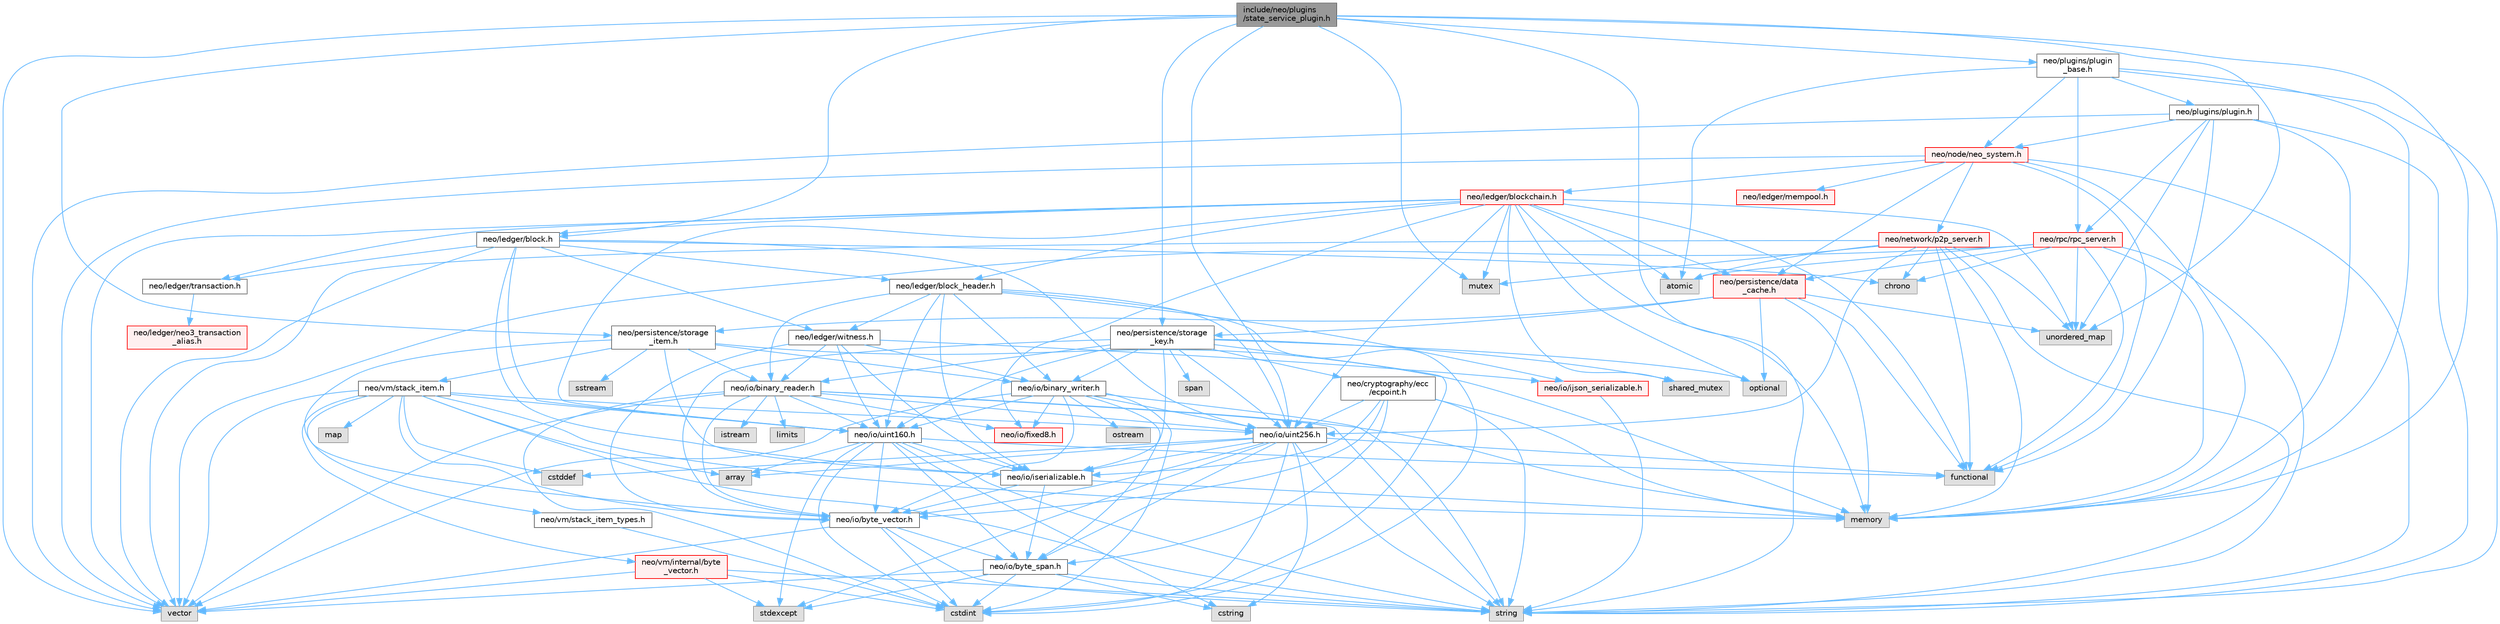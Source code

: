 digraph "include/neo/plugins/state_service_plugin.h"
{
 // LATEX_PDF_SIZE
  bgcolor="transparent";
  edge [fontname=Helvetica,fontsize=10,labelfontname=Helvetica,labelfontsize=10];
  node [fontname=Helvetica,fontsize=10,shape=box,height=0.2,width=0.4];
  Node1 [id="Node000001",label="include/neo/plugins\l/state_service_plugin.h",height=0.2,width=0.4,color="gray40", fillcolor="grey60", style="filled", fontcolor="black",tooltip=" "];
  Node1 -> Node2 [id="edge1_Node000001_Node000002",color="steelblue1",style="solid",tooltip=" "];
  Node2 [id="Node000002",label="neo/io/uint256.h",height=0.2,width=0.4,color="grey40", fillcolor="white", style="filled",URL="$uint256_8h.html",tooltip=" "];
  Node2 -> Node3 [id="edge2_Node000002_Node000003",color="steelblue1",style="solid",tooltip=" "];
  Node3 [id="Node000003",label="neo/io/byte_span.h",height=0.2,width=0.4,color="grey40", fillcolor="white", style="filled",URL="$io_2byte__span_8h.html",tooltip=" "];
  Node3 -> Node4 [id="edge3_Node000003_Node000004",color="steelblue1",style="solid",tooltip=" "];
  Node4 [id="Node000004",label="cstdint",height=0.2,width=0.4,color="grey60", fillcolor="#E0E0E0", style="filled",tooltip=" "];
  Node3 -> Node5 [id="edge4_Node000003_Node000005",color="steelblue1",style="solid",tooltip=" "];
  Node5 [id="Node000005",label="cstring",height=0.2,width=0.4,color="grey60", fillcolor="#E0E0E0", style="filled",tooltip=" "];
  Node3 -> Node6 [id="edge5_Node000003_Node000006",color="steelblue1",style="solid",tooltip=" "];
  Node6 [id="Node000006",label="stdexcept",height=0.2,width=0.4,color="grey60", fillcolor="#E0E0E0", style="filled",tooltip=" "];
  Node3 -> Node7 [id="edge6_Node000003_Node000007",color="steelblue1",style="solid",tooltip=" "];
  Node7 [id="Node000007",label="string",height=0.2,width=0.4,color="grey60", fillcolor="#E0E0E0", style="filled",tooltip=" "];
  Node3 -> Node8 [id="edge7_Node000003_Node000008",color="steelblue1",style="solid",tooltip=" "];
  Node8 [id="Node000008",label="vector",height=0.2,width=0.4,color="grey60", fillcolor="#E0E0E0", style="filled",tooltip=" "];
  Node2 -> Node9 [id="edge8_Node000002_Node000009",color="steelblue1",style="solid",tooltip=" "];
  Node9 [id="Node000009",label="neo/io/byte_vector.h",height=0.2,width=0.4,color="grey40", fillcolor="white", style="filled",URL="$io_2byte__vector_8h.html",tooltip=" "];
  Node9 -> Node3 [id="edge9_Node000009_Node000003",color="steelblue1",style="solid",tooltip=" "];
  Node9 -> Node4 [id="edge10_Node000009_Node000004",color="steelblue1",style="solid",tooltip=" "];
  Node9 -> Node7 [id="edge11_Node000009_Node000007",color="steelblue1",style="solid",tooltip=" "];
  Node9 -> Node8 [id="edge12_Node000009_Node000008",color="steelblue1",style="solid",tooltip=" "];
  Node2 -> Node10 [id="edge13_Node000002_Node000010",color="steelblue1",style="solid",tooltip=" "];
  Node10 [id="Node000010",label="neo/io/iserializable.h",height=0.2,width=0.4,color="grey40", fillcolor="white", style="filled",URL="$iserializable_8h.html",tooltip=" "];
  Node10 -> Node3 [id="edge14_Node000010_Node000003",color="steelblue1",style="solid",tooltip=" "];
  Node10 -> Node9 [id="edge15_Node000010_Node000009",color="steelblue1",style="solid",tooltip=" "];
  Node10 -> Node11 [id="edge16_Node000010_Node000011",color="steelblue1",style="solid",tooltip=" "];
  Node11 [id="Node000011",label="memory",height=0.2,width=0.4,color="grey60", fillcolor="#E0E0E0", style="filled",tooltip=" "];
  Node2 -> Node12 [id="edge17_Node000002_Node000012",color="steelblue1",style="solid",tooltip=" "];
  Node12 [id="Node000012",label="array",height=0.2,width=0.4,color="grey60", fillcolor="#E0E0E0", style="filled",tooltip=" "];
  Node2 -> Node13 [id="edge18_Node000002_Node000013",color="steelblue1",style="solid",tooltip=" "];
  Node13 [id="Node000013",label="cstddef",height=0.2,width=0.4,color="grey60", fillcolor="#E0E0E0", style="filled",tooltip=" "];
  Node2 -> Node4 [id="edge19_Node000002_Node000004",color="steelblue1",style="solid",tooltip=" "];
  Node2 -> Node5 [id="edge20_Node000002_Node000005",color="steelblue1",style="solid",tooltip=" "];
  Node2 -> Node14 [id="edge21_Node000002_Node000014",color="steelblue1",style="solid",tooltip=" "];
  Node14 [id="Node000014",label="functional",height=0.2,width=0.4,color="grey60", fillcolor="#E0E0E0", style="filled",tooltip=" "];
  Node2 -> Node6 [id="edge22_Node000002_Node000006",color="steelblue1",style="solid",tooltip=" "];
  Node2 -> Node7 [id="edge23_Node000002_Node000007",color="steelblue1",style="solid",tooltip=" "];
  Node1 -> Node15 [id="edge24_Node000001_Node000015",color="steelblue1",style="solid",tooltip=" "];
  Node15 [id="Node000015",label="neo/ledger/block.h",height=0.2,width=0.4,color="grey40", fillcolor="white", style="filled",URL="$ledger_2block_8h.html",tooltip=" "];
  Node15 -> Node10 [id="edge25_Node000015_Node000010",color="steelblue1",style="solid",tooltip=" "];
  Node15 -> Node16 [id="edge26_Node000015_Node000016",color="steelblue1",style="solid",tooltip=" "];
  Node16 [id="Node000016",label="neo/io/uint160.h",height=0.2,width=0.4,color="grey40", fillcolor="white", style="filled",URL="$uint160_8h.html",tooltip=" "];
  Node16 -> Node3 [id="edge27_Node000016_Node000003",color="steelblue1",style="solid",tooltip=" "];
  Node16 -> Node9 [id="edge28_Node000016_Node000009",color="steelblue1",style="solid",tooltip=" "];
  Node16 -> Node10 [id="edge29_Node000016_Node000010",color="steelblue1",style="solid",tooltip=" "];
  Node16 -> Node12 [id="edge30_Node000016_Node000012",color="steelblue1",style="solid",tooltip=" "];
  Node16 -> Node4 [id="edge31_Node000016_Node000004",color="steelblue1",style="solid",tooltip=" "];
  Node16 -> Node5 [id="edge32_Node000016_Node000005",color="steelblue1",style="solid",tooltip=" "];
  Node16 -> Node14 [id="edge33_Node000016_Node000014",color="steelblue1",style="solid",tooltip=" "];
  Node16 -> Node6 [id="edge34_Node000016_Node000006",color="steelblue1",style="solid",tooltip=" "];
  Node16 -> Node7 [id="edge35_Node000016_Node000007",color="steelblue1",style="solid",tooltip=" "];
  Node15 -> Node2 [id="edge36_Node000015_Node000002",color="steelblue1",style="solid",tooltip=" "];
  Node15 -> Node17 [id="edge37_Node000015_Node000017",color="steelblue1",style="solid",tooltip=" "];
  Node17 [id="Node000017",label="neo/ledger/block_header.h",height=0.2,width=0.4,color="grey40", fillcolor="white", style="filled",URL="$block__header_8h.html",tooltip=" "];
  Node17 -> Node18 [id="edge38_Node000017_Node000018",color="steelblue1",style="solid",tooltip=" "];
  Node18 [id="Node000018",label="neo/io/binary_reader.h",height=0.2,width=0.4,color="grey40", fillcolor="white", style="filled",URL="$binary__reader_8h.html",tooltip=" "];
  Node18 -> Node9 [id="edge39_Node000018_Node000009",color="steelblue1",style="solid",tooltip=" "];
  Node18 -> Node19 [id="edge40_Node000018_Node000019",color="steelblue1",style="solid",tooltip=" "];
  Node19 [id="Node000019",label="neo/io/fixed8.h",height=0.2,width=0.4,color="red", fillcolor="#FFF0F0", style="filled",URL="$io_2fixed8_8h.html",tooltip=" "];
  Node18 -> Node16 [id="edge41_Node000018_Node000016",color="steelblue1",style="solid",tooltip=" "];
  Node18 -> Node2 [id="edge42_Node000018_Node000002",color="steelblue1",style="solid",tooltip=" "];
  Node18 -> Node4 [id="edge43_Node000018_Node000004",color="steelblue1",style="solid",tooltip=" "];
  Node18 -> Node22 [id="edge44_Node000018_Node000022",color="steelblue1",style="solid",tooltip=" "];
  Node22 [id="Node000022",label="istream",height=0.2,width=0.4,color="grey60", fillcolor="#E0E0E0", style="filled",tooltip=" "];
  Node18 -> Node21 [id="edge45_Node000018_Node000021",color="steelblue1",style="solid",tooltip=" "];
  Node21 [id="Node000021",label="limits",height=0.2,width=0.4,color="grey60", fillcolor="#E0E0E0", style="filled",tooltip=" "];
  Node18 -> Node11 [id="edge46_Node000018_Node000011",color="steelblue1",style="solid",tooltip=" "];
  Node18 -> Node7 [id="edge47_Node000018_Node000007",color="steelblue1",style="solid",tooltip=" "];
  Node18 -> Node8 [id="edge48_Node000018_Node000008",color="steelblue1",style="solid",tooltip=" "];
  Node17 -> Node23 [id="edge49_Node000017_Node000023",color="steelblue1",style="solid",tooltip=" "];
  Node23 [id="Node000023",label="neo/io/binary_writer.h",height=0.2,width=0.4,color="grey40", fillcolor="white", style="filled",URL="$binary__writer_8h.html",tooltip=" "];
  Node23 -> Node3 [id="edge50_Node000023_Node000003",color="steelblue1",style="solid",tooltip=" "];
  Node23 -> Node9 [id="edge51_Node000023_Node000009",color="steelblue1",style="solid",tooltip=" "];
  Node23 -> Node19 [id="edge52_Node000023_Node000019",color="steelblue1",style="solid",tooltip=" "];
  Node23 -> Node16 [id="edge53_Node000023_Node000016",color="steelblue1",style="solid",tooltip=" "];
  Node23 -> Node2 [id="edge54_Node000023_Node000002",color="steelblue1",style="solid",tooltip=" "];
  Node23 -> Node4 [id="edge55_Node000023_Node000004",color="steelblue1",style="solid",tooltip=" "];
  Node23 -> Node24 [id="edge56_Node000023_Node000024",color="steelblue1",style="solid",tooltip=" "];
  Node24 [id="Node000024",label="ostream",height=0.2,width=0.4,color="grey60", fillcolor="#E0E0E0", style="filled",tooltip=" "];
  Node23 -> Node7 [id="edge57_Node000023_Node000007",color="steelblue1",style="solid",tooltip=" "];
  Node23 -> Node8 [id="edge58_Node000023_Node000008",color="steelblue1",style="solid",tooltip=" "];
  Node17 -> Node25 [id="edge59_Node000017_Node000025",color="steelblue1",style="solid",tooltip=" "];
  Node25 [id="Node000025",label="neo/io/ijson_serializable.h",height=0.2,width=0.4,color="red", fillcolor="#FFF0F0", style="filled",URL="$ijson__serializable_8h.html",tooltip=" "];
  Node25 -> Node7 [id="edge60_Node000025_Node000007",color="steelblue1",style="solid",tooltip=" "];
  Node17 -> Node10 [id="edge61_Node000017_Node000010",color="steelblue1",style="solid",tooltip=" "];
  Node17 -> Node16 [id="edge62_Node000017_Node000016",color="steelblue1",style="solid",tooltip=" "];
  Node17 -> Node2 [id="edge63_Node000017_Node000002",color="steelblue1",style="solid",tooltip=" "];
  Node17 -> Node49 [id="edge64_Node000017_Node000049",color="steelblue1",style="solid",tooltip=" "];
  Node49 [id="Node000049",label="neo/ledger/witness.h",height=0.2,width=0.4,color="grey40", fillcolor="white", style="filled",URL="$ledger_2witness_8h.html",tooltip=" "];
  Node49 -> Node18 [id="edge65_Node000049_Node000018",color="steelblue1",style="solid",tooltip=" "];
  Node49 -> Node23 [id="edge66_Node000049_Node000023",color="steelblue1",style="solid",tooltip=" "];
  Node49 -> Node9 [id="edge67_Node000049_Node000009",color="steelblue1",style="solid",tooltip=" "];
  Node49 -> Node25 [id="edge68_Node000049_Node000025",color="steelblue1",style="solid",tooltip=" "];
  Node49 -> Node10 [id="edge69_Node000049_Node000010",color="steelblue1",style="solid",tooltip=" "];
  Node49 -> Node16 [id="edge70_Node000049_Node000016",color="steelblue1",style="solid",tooltip=" "];
  Node17 -> Node4 [id="edge71_Node000017_Node000004",color="steelblue1",style="solid",tooltip=" "];
  Node15 -> Node50 [id="edge72_Node000015_Node000050",color="steelblue1",style="solid",tooltip=" "];
  Node50 [id="Node000050",label="neo/ledger/transaction.h",height=0.2,width=0.4,color="grey40", fillcolor="white", style="filled",URL="$ledger_2transaction_8h.html",tooltip=" "];
  Node50 -> Node51 [id="edge73_Node000050_Node000051",color="steelblue1",style="solid",tooltip=" "];
  Node51 [id="Node000051",label="neo/ledger/neo3_transaction\l_alias.h",height=0.2,width=0.4,color="red", fillcolor="#FFF0F0", style="filled",URL="$neo3__transaction__alias_8h.html",tooltip=" "];
  Node15 -> Node49 [id="edge74_Node000015_Node000049",color="steelblue1",style="solid",tooltip=" "];
  Node15 -> Node65 [id="edge75_Node000015_Node000065",color="steelblue1",style="solid",tooltip=" "];
  Node65 [id="Node000065",label="chrono",height=0.2,width=0.4,color="grey60", fillcolor="#E0E0E0", style="filled",tooltip=" "];
  Node15 -> Node8 [id="edge76_Node000015_Node000008",color="steelblue1",style="solid",tooltip=" "];
  Node1 -> Node66 [id="edge77_Node000001_Node000066",color="steelblue1",style="solid",tooltip=" "];
  Node66 [id="Node000066",label="neo/persistence/storage\l_item.h",height=0.2,width=0.4,color="grey40", fillcolor="white", style="filled",URL="$persistence_2storage__item_8h.html",tooltip=" "];
  Node66 -> Node18 [id="edge78_Node000066_Node000018",color="steelblue1",style="solid",tooltip=" "];
  Node66 -> Node23 [id="edge79_Node000066_Node000023",color="steelblue1",style="solid",tooltip=" "];
  Node66 -> Node9 [id="edge80_Node000066_Node000009",color="steelblue1",style="solid",tooltip=" "];
  Node66 -> Node10 [id="edge81_Node000066_Node000010",color="steelblue1",style="solid",tooltip=" "];
  Node66 -> Node67 [id="edge82_Node000066_Node000067",color="steelblue1",style="solid",tooltip=" "];
  Node67 [id="Node000067",label="neo/vm/stack_item.h",height=0.2,width=0.4,color="grey40", fillcolor="white", style="filled",URL="$stack__item_8h.html",tooltip=" "];
  Node67 -> Node9 [id="edge83_Node000067_Node000009",color="steelblue1",style="solid",tooltip=" "];
  Node67 -> Node16 [id="edge84_Node000067_Node000016",color="steelblue1",style="solid",tooltip=" "];
  Node67 -> Node2 [id="edge85_Node000067_Node000002",color="steelblue1",style="solid",tooltip=" "];
  Node67 -> Node68 [id="edge86_Node000067_Node000068",color="steelblue1",style="solid",tooltip=" "];
  Node68 [id="Node000068",label="neo/vm/internal/byte\l_vector.h",height=0.2,width=0.4,color="red", fillcolor="#FFF0F0", style="filled",URL="$vm_2internal_2byte__vector_8h.html",tooltip=" "];
  Node68 -> Node4 [id="edge87_Node000068_Node000004",color="steelblue1",style="solid",tooltip=" "];
  Node68 -> Node6 [id="edge88_Node000068_Node000006",color="steelblue1",style="solid",tooltip=" "];
  Node68 -> Node7 [id="edge89_Node000068_Node000007",color="steelblue1",style="solid",tooltip=" "];
  Node68 -> Node8 [id="edge90_Node000068_Node000008",color="steelblue1",style="solid",tooltip=" "];
  Node67 -> Node70 [id="edge91_Node000067_Node000070",color="steelblue1",style="solid",tooltip=" "];
  Node70 [id="Node000070",label="neo/vm/stack_item_types.h",height=0.2,width=0.4,color="grey40", fillcolor="white", style="filled",URL="$stack__item__types_8h.html",tooltip=" "];
  Node70 -> Node4 [id="edge92_Node000070_Node000004",color="steelblue1",style="solid",tooltip=" "];
  Node67 -> Node12 [id="edge93_Node000067_Node000012",color="steelblue1",style="solid",tooltip=" "];
  Node67 -> Node13 [id="edge94_Node000067_Node000013",color="steelblue1",style="solid",tooltip=" "];
  Node67 -> Node33 [id="edge95_Node000067_Node000033",color="steelblue1",style="solid",tooltip=" "];
  Node33 [id="Node000033",label="map",height=0.2,width=0.4,color="grey60", fillcolor="#E0E0E0", style="filled",tooltip=" "];
  Node67 -> Node11 [id="edge96_Node000067_Node000011",color="steelblue1",style="solid",tooltip=" "];
  Node67 -> Node7 [id="edge97_Node000067_Node000007",color="steelblue1",style="solid",tooltip=" "];
  Node67 -> Node8 [id="edge98_Node000067_Node000008",color="steelblue1",style="solid",tooltip=" "];
  Node66 -> Node11 [id="edge99_Node000066_Node000011",color="steelblue1",style="solid",tooltip=" "];
  Node66 -> Node71 [id="edge100_Node000066_Node000071",color="steelblue1",style="solid",tooltip=" "];
  Node71 [id="Node000071",label="sstream",height=0.2,width=0.4,color="grey60", fillcolor="#E0E0E0", style="filled",tooltip=" "];
  Node1 -> Node72 [id="edge101_Node000001_Node000072",color="steelblue1",style="solid",tooltip=" "];
  Node72 [id="Node000072",label="neo/persistence/storage\l_key.h",height=0.2,width=0.4,color="grey40", fillcolor="white", style="filled",URL="$persistence_2storage__key_8h.html",tooltip=" "];
  Node72 -> Node55 [id="edge102_Node000072_Node000055",color="steelblue1",style="solid",tooltip=" "];
  Node55 [id="Node000055",label="neo/cryptography/ecc\l/ecpoint.h",height=0.2,width=0.4,color="grey40", fillcolor="white", style="filled",URL="$ecpoint_8h.html",tooltip=" "];
  Node55 -> Node3 [id="edge103_Node000055_Node000003",color="steelblue1",style="solid",tooltip=" "];
  Node55 -> Node9 [id="edge104_Node000055_Node000009",color="steelblue1",style="solid",tooltip=" "];
  Node55 -> Node10 [id="edge105_Node000055_Node000010",color="steelblue1",style="solid",tooltip=" "];
  Node55 -> Node2 [id="edge106_Node000055_Node000002",color="steelblue1",style="solid",tooltip=" "];
  Node55 -> Node11 [id="edge107_Node000055_Node000011",color="steelblue1",style="solid",tooltip=" "];
  Node55 -> Node7 [id="edge108_Node000055_Node000007",color="steelblue1",style="solid",tooltip=" "];
  Node72 -> Node18 [id="edge109_Node000072_Node000018",color="steelblue1",style="solid",tooltip=" "];
  Node72 -> Node23 [id="edge110_Node000072_Node000023",color="steelblue1",style="solid",tooltip=" "];
  Node72 -> Node9 [id="edge111_Node000072_Node000009",color="steelblue1",style="solid",tooltip=" "];
  Node72 -> Node10 [id="edge112_Node000072_Node000010",color="steelblue1",style="solid",tooltip=" "];
  Node72 -> Node16 [id="edge113_Node000072_Node000016",color="steelblue1",style="solid",tooltip=" "];
  Node72 -> Node2 [id="edge114_Node000072_Node000002",color="steelblue1",style="solid",tooltip=" "];
  Node72 -> Node4 [id="edge115_Node000072_Node000004",color="steelblue1",style="solid",tooltip=" "];
  Node72 -> Node57 [id="edge116_Node000072_Node000057",color="steelblue1",style="solid",tooltip=" "];
  Node57 [id="Node000057",label="optional",height=0.2,width=0.4,color="grey60", fillcolor="#E0E0E0", style="filled",tooltip=" "];
  Node72 -> Node73 [id="edge117_Node000072_Node000073",color="steelblue1",style="solid",tooltip=" "];
  Node73 [id="Node000073",label="shared_mutex",height=0.2,width=0.4,color="grey60", fillcolor="#E0E0E0", style="filled",tooltip=" "];
  Node72 -> Node74 [id="edge118_Node000072_Node000074",color="steelblue1",style="solid",tooltip=" "];
  Node74 [id="Node000074",label="span",height=0.2,width=0.4,color="grey60", fillcolor="#E0E0E0", style="filled",tooltip=" "];
  Node1 -> Node75 [id="edge119_Node000001_Node000075",color="steelblue1",style="solid",tooltip=" "];
  Node75 [id="Node000075",label="neo/plugins/plugin\l_base.h",height=0.2,width=0.4,color="grey40", fillcolor="white", style="filled",URL="$plugin__base_8h.html",tooltip=" "];
  Node75 -> Node76 [id="edge120_Node000075_Node000076",color="steelblue1",style="solid",tooltip=" "];
  Node76 [id="Node000076",label="neo/node/neo_system.h",height=0.2,width=0.4,color="red", fillcolor="#FFF0F0", style="filled",URL="$node_2neo__system_8h.html",tooltip=" "];
  Node76 -> Node77 [id="edge121_Node000076_Node000077",color="steelblue1",style="solid",tooltip=" "];
  Node77 [id="Node000077",label="neo/ledger/blockchain.h",height=0.2,width=0.4,color="red", fillcolor="#FFF0F0", style="filled",URL="$blockchain_8h.html",tooltip=" "];
  Node77 -> Node15 [id="edge122_Node000077_Node000015",color="steelblue1",style="solid",tooltip=" "];
  Node77 -> Node17 [id="edge123_Node000077_Node000017",color="steelblue1",style="solid",tooltip=" "];
  Node77 -> Node50 [id="edge124_Node000077_Node000050",color="steelblue1",style="solid",tooltip=" "];
  Node77 -> Node19 [id="edge125_Node000077_Node000019",color="steelblue1",style="solid",tooltip=" "];
  Node77 -> Node16 [id="edge126_Node000077_Node000016",color="steelblue1",style="solid",tooltip=" "];
  Node77 -> Node2 [id="edge127_Node000077_Node000002",color="steelblue1",style="solid",tooltip=" "];
  Node77 -> Node82 [id="edge128_Node000077_Node000082",color="steelblue1",style="solid",tooltip=" "];
  Node82 [id="Node000082",label="neo/persistence/data\l_cache.h",height=0.2,width=0.4,color="red", fillcolor="#FFF0F0", style="filled",URL="$data__cache_8h.html",tooltip=" "];
  Node82 -> Node66 [id="edge129_Node000082_Node000066",color="steelblue1",style="solid",tooltip=" "];
  Node82 -> Node72 [id="edge130_Node000082_Node000072",color="steelblue1",style="solid",tooltip=" "];
  Node82 -> Node14 [id="edge131_Node000082_Node000014",color="steelblue1",style="solid",tooltip=" "];
  Node82 -> Node11 [id="edge132_Node000082_Node000011",color="steelblue1",style="solid",tooltip=" "];
  Node82 -> Node57 [id="edge133_Node000082_Node000057",color="steelblue1",style="solid",tooltip=" "];
  Node82 -> Node36 [id="edge134_Node000082_Node000036",color="steelblue1",style="solid",tooltip=" "];
  Node36 [id="Node000036",label="unordered_map",height=0.2,width=0.4,color="grey60", fillcolor="#E0E0E0", style="filled",tooltip=" "];
  Node77 -> Node112 [id="edge135_Node000077_Node000112",color="steelblue1",style="solid",tooltip=" "];
  Node112 [id="Node000112",label="atomic",height=0.2,width=0.4,color="grey60", fillcolor="#E0E0E0", style="filled",tooltip=" "];
  Node77 -> Node14 [id="edge136_Node000077_Node000014",color="steelblue1",style="solid",tooltip=" "];
  Node77 -> Node11 [id="edge137_Node000077_Node000011",color="steelblue1",style="solid",tooltip=" "];
  Node77 -> Node79 [id="edge138_Node000077_Node000079",color="steelblue1",style="solid",tooltip=" "];
  Node79 [id="Node000079",label="mutex",height=0.2,width=0.4,color="grey60", fillcolor="#E0E0E0", style="filled",tooltip=" "];
  Node77 -> Node57 [id="edge139_Node000077_Node000057",color="steelblue1",style="solid",tooltip=" "];
  Node77 -> Node73 [id="edge140_Node000077_Node000073",color="steelblue1",style="solid",tooltip=" "];
  Node77 -> Node36 [id="edge141_Node000077_Node000036",color="steelblue1",style="solid",tooltip=" "];
  Node77 -> Node8 [id="edge142_Node000077_Node000008",color="steelblue1",style="solid",tooltip=" "];
  Node76 -> Node116 [id="edge143_Node000076_Node000116",color="steelblue1",style="solid",tooltip=" "];
  Node116 [id="Node000116",label="neo/ledger/mempool.h",height=0.2,width=0.4,color="red", fillcolor="#FFF0F0", style="filled",URL="$mempool_8h.html",tooltip=" "];
  Node76 -> Node120 [id="edge144_Node000076_Node000120",color="steelblue1",style="solid",tooltip=" "];
  Node120 [id="Node000120",label="neo/network/p2p_server.h",height=0.2,width=0.4,color="red", fillcolor="#FFF0F0", style="filled",URL="$p2p__server_8h.html",tooltip=" "];
  Node120 -> Node2 [id="edge145_Node000120_Node000002",color="steelblue1",style="solid",tooltip=" "];
  Node120 -> Node112 [id="edge146_Node000120_Node000112",color="steelblue1",style="solid",tooltip=" "];
  Node120 -> Node65 [id="edge147_Node000120_Node000065",color="steelblue1",style="solid",tooltip=" "];
  Node120 -> Node14 [id="edge148_Node000120_Node000014",color="steelblue1",style="solid",tooltip=" "];
  Node120 -> Node11 [id="edge149_Node000120_Node000011",color="steelblue1",style="solid",tooltip=" "];
  Node120 -> Node79 [id="edge150_Node000120_Node000079",color="steelblue1",style="solid",tooltip=" "];
  Node120 -> Node7 [id="edge151_Node000120_Node000007",color="steelblue1",style="solid",tooltip=" "];
  Node120 -> Node36 [id="edge152_Node000120_Node000036",color="steelblue1",style="solid",tooltip=" "];
  Node120 -> Node8 [id="edge153_Node000120_Node000008",color="steelblue1",style="solid",tooltip=" "];
  Node76 -> Node82 [id="edge154_Node000076_Node000082",color="steelblue1",style="solid",tooltip=" "];
  Node76 -> Node14 [id="edge155_Node000076_Node000014",color="steelblue1",style="solid",tooltip=" "];
  Node76 -> Node11 [id="edge156_Node000076_Node000011",color="steelblue1",style="solid",tooltip=" "];
  Node76 -> Node7 [id="edge157_Node000076_Node000007",color="steelblue1",style="solid",tooltip=" "];
  Node76 -> Node8 [id="edge158_Node000076_Node000008",color="steelblue1",style="solid",tooltip=" "];
  Node75 -> Node140 [id="edge159_Node000075_Node000140",color="steelblue1",style="solid",tooltip=" "];
  Node140 [id="Node000140",label="neo/plugins/plugin.h",height=0.2,width=0.4,color="grey40", fillcolor="white", style="filled",URL="$plugins_2plugin_8h.html",tooltip=" "];
  Node140 -> Node76 [id="edge160_Node000140_Node000076",color="steelblue1",style="solid",tooltip=" "];
  Node140 -> Node141 [id="edge161_Node000140_Node000141",color="steelblue1",style="solid",tooltip=" "];
  Node141 [id="Node000141",label="neo/rpc/rpc_server.h",height=0.2,width=0.4,color="red", fillcolor="#FFF0F0", style="filled",URL="$rpc__server_8h.html",tooltip=" "];
  Node141 -> Node82 [id="edge162_Node000141_Node000082",color="steelblue1",style="solid",tooltip=" "];
  Node141 -> Node112 [id="edge163_Node000141_Node000112",color="steelblue1",style="solid",tooltip=" "];
  Node141 -> Node65 [id="edge164_Node000141_Node000065",color="steelblue1",style="solid",tooltip=" "];
  Node141 -> Node14 [id="edge165_Node000141_Node000014",color="steelblue1",style="solid",tooltip=" "];
  Node141 -> Node11 [id="edge166_Node000141_Node000011",color="steelblue1",style="solid",tooltip=" "];
  Node141 -> Node7 [id="edge167_Node000141_Node000007",color="steelblue1",style="solid",tooltip=" "];
  Node141 -> Node36 [id="edge168_Node000141_Node000036",color="steelblue1",style="solid",tooltip=" "];
  Node141 -> Node8 [id="edge169_Node000141_Node000008",color="steelblue1",style="solid",tooltip=" "];
  Node140 -> Node14 [id="edge170_Node000140_Node000014",color="steelblue1",style="solid",tooltip=" "];
  Node140 -> Node11 [id="edge171_Node000140_Node000011",color="steelblue1",style="solid",tooltip=" "];
  Node140 -> Node7 [id="edge172_Node000140_Node000007",color="steelblue1",style="solid",tooltip=" "];
  Node140 -> Node36 [id="edge173_Node000140_Node000036",color="steelblue1",style="solid",tooltip=" "];
  Node140 -> Node8 [id="edge174_Node000140_Node000008",color="steelblue1",style="solid",tooltip=" "];
  Node75 -> Node141 [id="edge175_Node000075_Node000141",color="steelblue1",style="solid",tooltip=" "];
  Node75 -> Node112 [id="edge176_Node000075_Node000112",color="steelblue1",style="solid",tooltip=" "];
  Node75 -> Node11 [id="edge177_Node000075_Node000011",color="steelblue1",style="solid",tooltip=" "];
  Node75 -> Node7 [id="edge178_Node000075_Node000007",color="steelblue1",style="solid",tooltip=" "];
  Node1 -> Node11 [id="edge179_Node000001_Node000011",color="steelblue1",style="solid",tooltip=" "];
  Node1 -> Node79 [id="edge180_Node000001_Node000079",color="steelblue1",style="solid",tooltip=" "];
  Node1 -> Node7 [id="edge181_Node000001_Node000007",color="steelblue1",style="solid",tooltip=" "];
  Node1 -> Node36 [id="edge182_Node000001_Node000036",color="steelblue1",style="solid",tooltip=" "];
  Node1 -> Node8 [id="edge183_Node000001_Node000008",color="steelblue1",style="solid",tooltip=" "];
}
